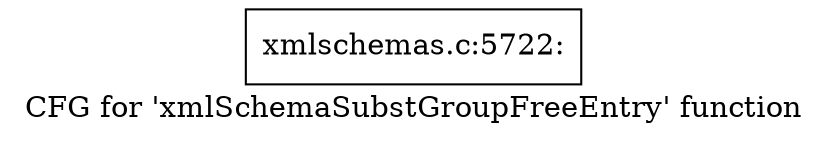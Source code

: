 digraph "CFG for 'xmlSchemaSubstGroupFreeEntry' function" {
	label="CFG for 'xmlSchemaSubstGroupFreeEntry' function";

	Node0x55d025e09360 [shape=record,label="{xmlschemas.c:5722:}"];
}
